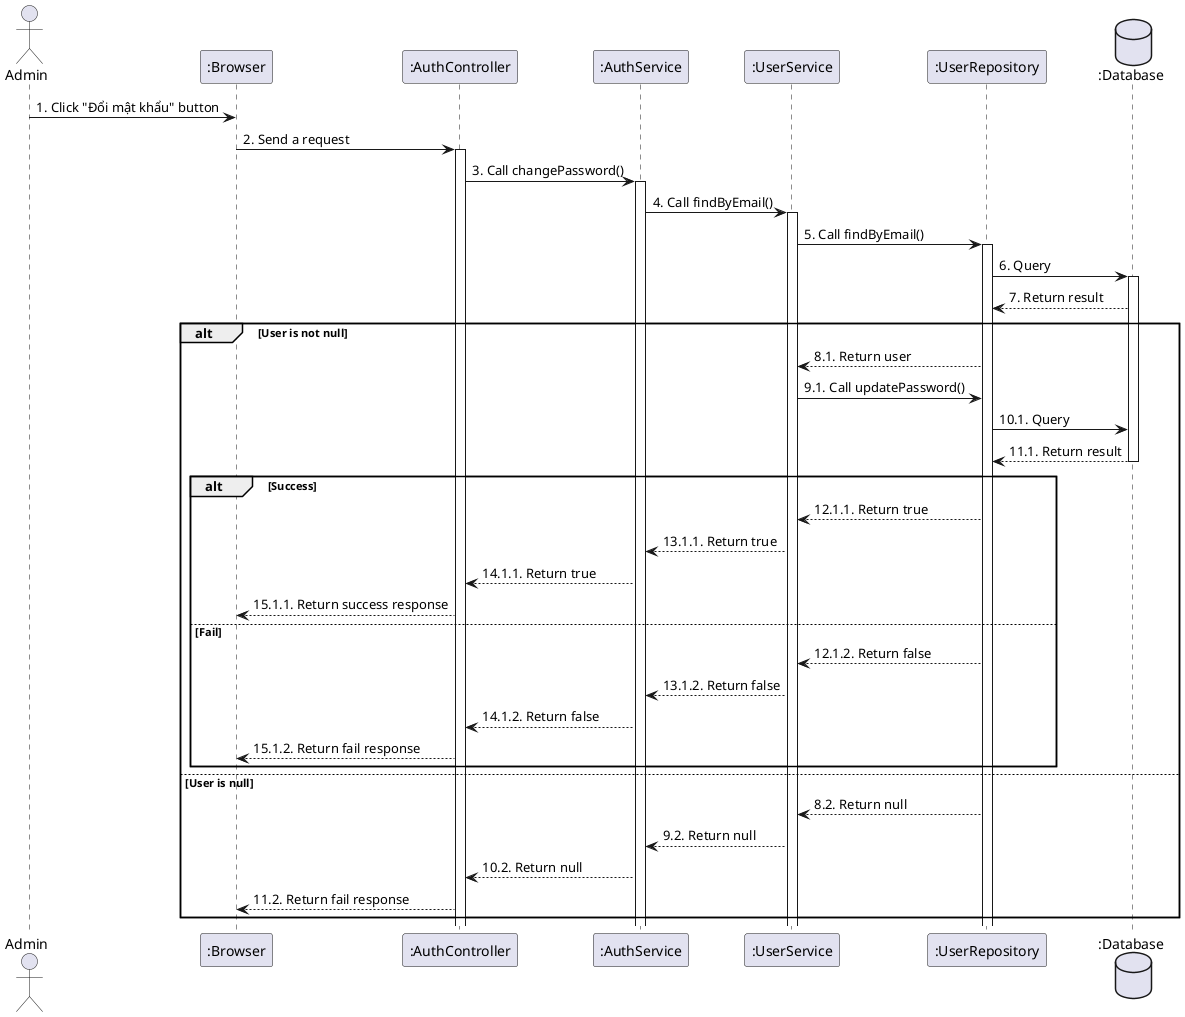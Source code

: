 @startuml
actor Admin as user
participant ":Browser" as a
participant ":AuthController" as b
participant ":AuthService" as c
participant ":UserService" as d
participant ":UserRepository" as e
database ":Database" as f

user -> a: 1. Click "Đổi mật khẩu" button
a -> b++: 2. Send a request
b -> c++: 3. Call changePassword()
c -> d++: 4. Call findByEmail()
d -> e++: 5. Call findByEmail()
e -> f++: 6. Query
f --> e: 7. Return result
alt User is not null
    e --> d: 8.1. Return user
    d -> e: 9.1. Call updatePassword()
    e -> f: 10.1. Query
    f --> e--: 11.1. Return result
    alt Success
        e --> d: 12.1.1. Return true
        d --> c: 13.1.1. Return true
        c --> b: 14.1.1. Return true
        b --> a: 15.1.1. Return success response
    else Fail 
        e --> d: 12.1.2. Return false
        d --> c: 13.1.2. Return false
        c --> b: 14.1.2. Return false
        b --> a: 15.1.2. Return fail response
    end  
else User is null
    e --> d: 8.2. Return null
    d --> c: 9.2. Return null
    c --> b: 10.2. Return null
    b --> a: 11.2. Return fail response
end
@enduml